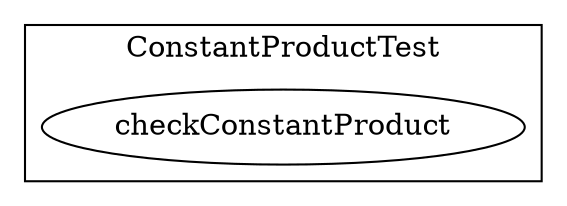 strict digraph {
subgraph cluster_6539_ConstantProductTest {
label = "ConstantProductTest"
"6539_checkConstantProduct" [label="checkConstantProduct"]
}subgraph cluster_solidity {
label = "[Solidity]"
}
}